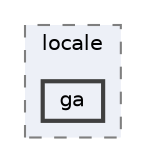 digraph "C:/Users/LukeMabie/documents/Development/Password_Saver_Using_Django-master/venv/Lib/site-packages/django/conf/locale/ga"
{
 // LATEX_PDF_SIZE
  bgcolor="transparent";
  edge [fontname=Helvetica,fontsize=10,labelfontname=Helvetica,labelfontsize=10];
  node [fontname=Helvetica,fontsize=10,shape=box,height=0.2,width=0.4];
  compound=true
  subgraph clusterdir_6ae4708f427b9ff73e5313b131df1071 {
    graph [ bgcolor="#edf0f7", pencolor="grey50", label="locale", fontname=Helvetica,fontsize=10 style="filled,dashed", URL="dir_6ae4708f427b9ff73e5313b131df1071.html",tooltip=""]
  dir_119dd6b89c650f17f4cbb6cb6d63290f [label="ga", fillcolor="#edf0f7", color="grey25", style="filled,bold", URL="dir_119dd6b89c650f17f4cbb6cb6d63290f.html",tooltip=""];
  }
}
